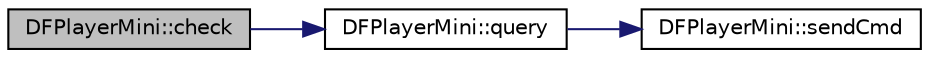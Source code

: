 digraph "DFPlayerMini::check"
{
  edge [fontname="Helvetica",fontsize="10",labelfontname="Helvetica",labelfontsize="10"];
  node [fontname="Helvetica",fontsize="10",shape=record];
  rankdir="LR";
  Node13 [label="DFPlayerMini::check",height=0.2,width=0.4,color="black", fillcolor="grey75", style="filled", fontcolor="black"];
  Node13 -> Node14 [color="midnightblue",fontsize="10",style="solid",fontname="Helvetica"];
  Node14 [label="DFPlayerMini::query",height=0.2,width=0.4,color="black", fillcolor="white", style="filled",URL="$classDFPlayerMini.html#a12c9990291d77489da556f990318ade5"];
  Node14 -> Node15 [color="midnightblue",fontsize="10",style="solid",fontname="Helvetica"];
  Node15 [label="DFPlayerMini::sendCmd",height=0.2,width=0.4,color="black", fillcolor="white", style="filled",URL="$classDFPlayerMini.html#a81cfb933970793106a39bec9a9a6d83e"];
}
